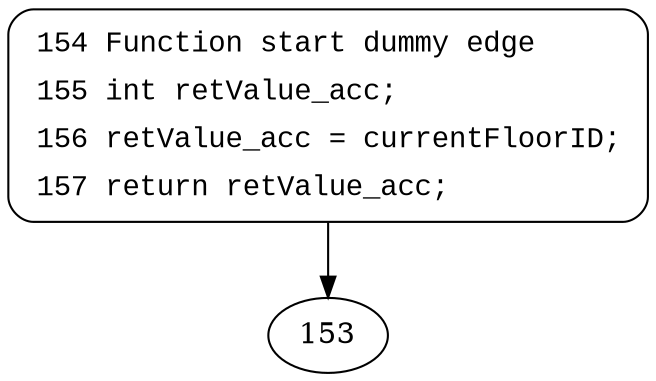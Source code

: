 digraph getCurrentFloorID {
154 [style="filled,bold" penwidth="1" fillcolor="white" fontname="Courier New" shape="Mrecord" label=<<table border="0" cellborder="0" cellpadding="3" bgcolor="white"><tr><td align="right">154</td><td align="left">Function start dummy edge</td></tr><tr><td align="right">155</td><td align="left">int retValue_acc;</td></tr><tr><td align="right">156</td><td align="left">retValue_acc = currentFloorID;</td></tr><tr><td align="right">157</td><td align="left">return retValue_acc;</td></tr></table>>]
154 -> 153[label=""]
}